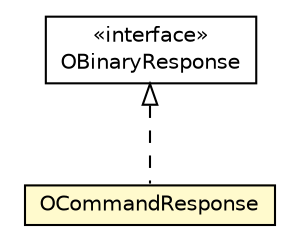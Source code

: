 #!/usr/local/bin/dot
#
# Class diagram 
# Generated by UMLGraph version R5_6-24-gf6e263 (http://www.umlgraph.org/)
#

digraph G {
	edge [fontname="Helvetica",fontsize=10,labelfontname="Helvetica",labelfontsize=10];
	node [fontname="Helvetica",fontsize=10,shape=plaintext];
	nodesep=0.25;
	ranksep=0.5;
	// com.orientechnologies.orient.client.remote.OBinaryResponse
	c2147794 [label=<<table title="com.orientechnologies.orient.client.remote.OBinaryResponse" border="0" cellborder="1" cellspacing="0" cellpadding="2" port="p" href="../OBinaryResponse.html">
		<tr><td><table border="0" cellspacing="0" cellpadding="1">
<tr><td align="center" balign="center"> &#171;interface&#187; </td></tr>
<tr><td align="center" balign="center"> OBinaryResponse </td></tr>
		</table></td></tr>
		</table>>, URL="../OBinaryResponse.html", fontname="Helvetica", fontcolor="black", fontsize=10.0];
	// com.orientechnologies.orient.client.remote.message.OCommandResponse
	c2147876 [label=<<table title="com.orientechnologies.orient.client.remote.message.OCommandResponse" border="0" cellborder="1" cellspacing="0" cellpadding="2" port="p" bgcolor="lemonChiffon" href="./OCommandResponse.html">
		<tr><td><table border="0" cellspacing="0" cellpadding="1">
<tr><td align="center" balign="center"> OCommandResponse </td></tr>
		</table></td></tr>
		</table>>, URL="./OCommandResponse.html", fontname="Helvetica", fontcolor="black", fontsize=10.0];
	//com.orientechnologies.orient.client.remote.message.OCommandResponse implements com.orientechnologies.orient.client.remote.OBinaryResponse
	c2147794:p -> c2147876:p [dir=back,arrowtail=empty,style=dashed];
}

